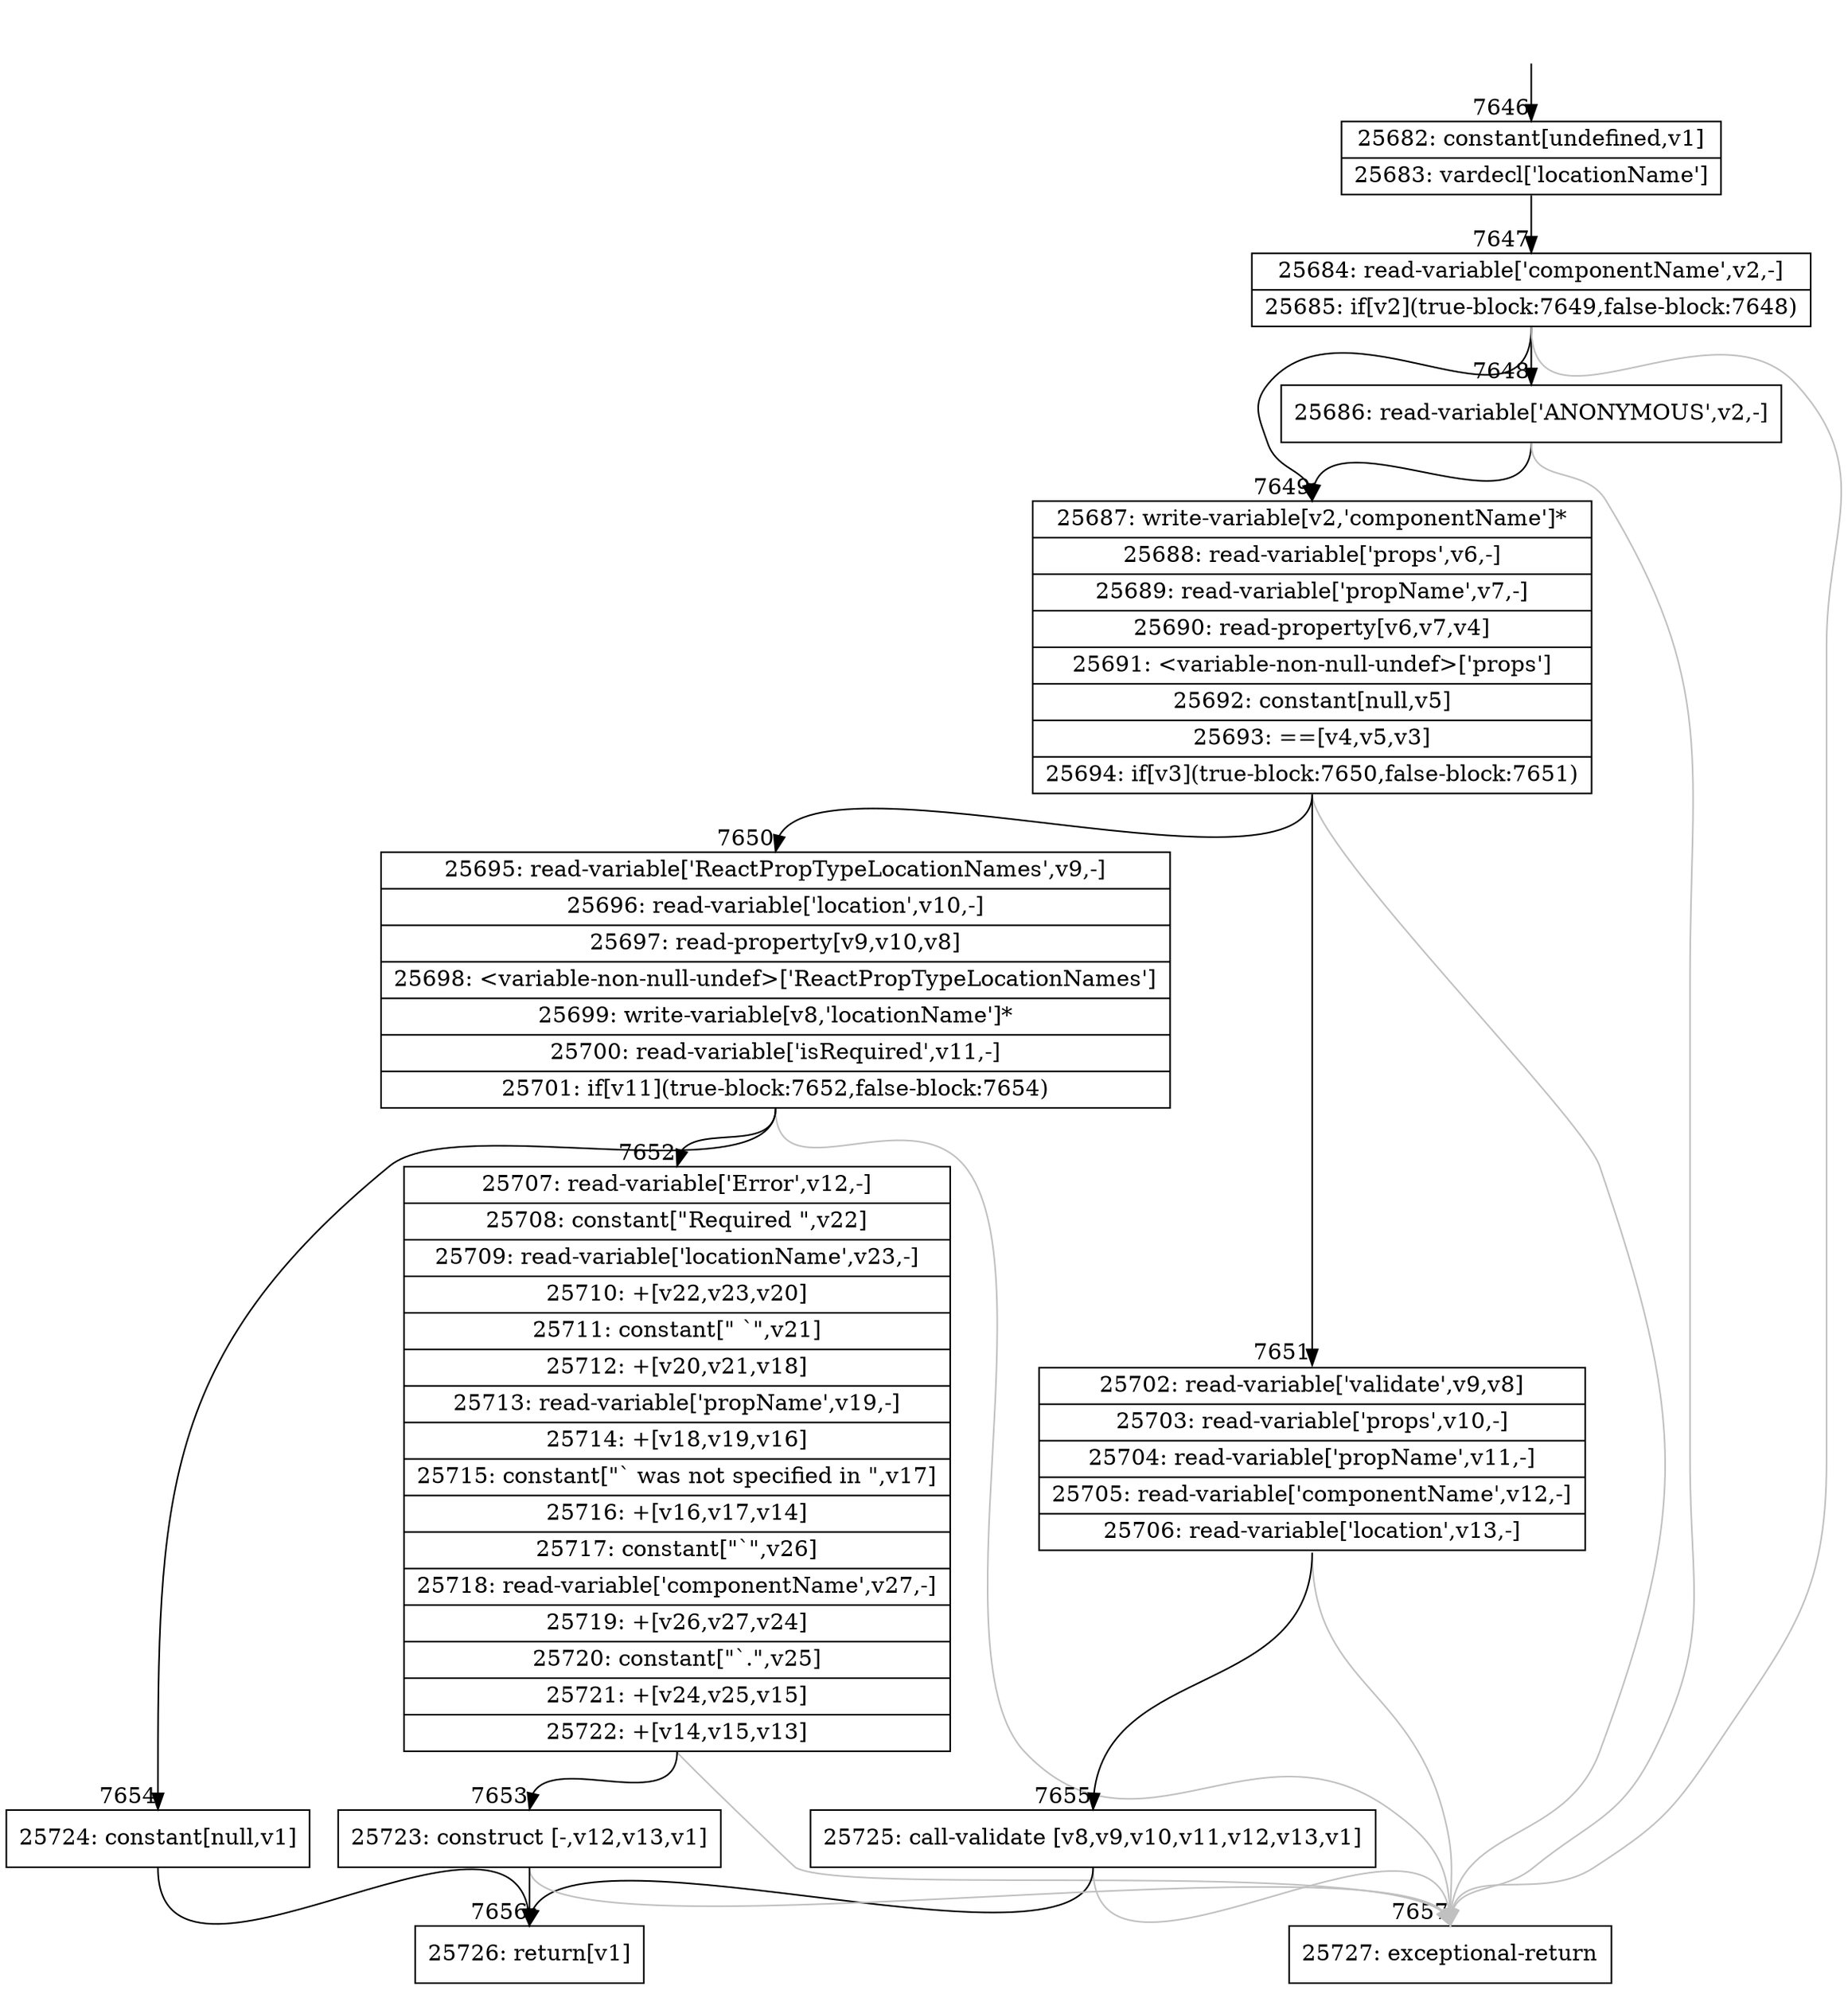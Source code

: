 digraph {
rankdir="TD"
BB_entry540[shape=none,label=""];
BB_entry540 -> BB7646 [tailport=s, headport=n, headlabel="    7646"]
BB7646 [shape=record label="{25682: constant[undefined,v1]|25683: vardecl['locationName']}" ] 
BB7646 -> BB7647 [tailport=s, headport=n, headlabel="      7647"]
BB7647 [shape=record label="{25684: read-variable['componentName',v2,-]|25685: if[v2](true-block:7649,false-block:7648)}" ] 
BB7647 -> BB7649 [tailport=s, headport=n, headlabel="      7649"]
BB7647 -> BB7648 [tailport=s, headport=n, headlabel="      7648"]
BB7647 -> BB7657 [tailport=s, headport=n, color=gray, headlabel="      7657"]
BB7648 [shape=record label="{25686: read-variable['ANONYMOUS',v2,-]}" ] 
BB7648 -> BB7649 [tailport=s, headport=n]
BB7648 -> BB7657 [tailport=s, headport=n, color=gray]
BB7649 [shape=record label="{25687: write-variable[v2,'componentName']*|25688: read-variable['props',v6,-]|25689: read-variable['propName',v7,-]|25690: read-property[v6,v7,v4]|25691: \<variable-non-null-undef\>['props']|25692: constant[null,v5]|25693: ==[v4,v5,v3]|25694: if[v3](true-block:7650,false-block:7651)}" ] 
BB7649 -> BB7650 [tailport=s, headport=n, headlabel="      7650"]
BB7649 -> BB7651 [tailport=s, headport=n, headlabel="      7651"]
BB7649 -> BB7657 [tailport=s, headport=n, color=gray]
BB7650 [shape=record label="{25695: read-variable['ReactPropTypeLocationNames',v9,-]|25696: read-variable['location',v10,-]|25697: read-property[v9,v10,v8]|25698: \<variable-non-null-undef\>['ReactPropTypeLocationNames']|25699: write-variable[v8,'locationName']*|25700: read-variable['isRequired',v11,-]|25701: if[v11](true-block:7652,false-block:7654)}" ] 
BB7650 -> BB7652 [tailport=s, headport=n, headlabel="      7652"]
BB7650 -> BB7654 [tailport=s, headport=n, headlabel="      7654"]
BB7650 -> BB7657 [tailport=s, headport=n, color=gray]
BB7651 [shape=record label="{25702: read-variable['validate',v9,v8]|25703: read-variable['props',v10,-]|25704: read-variable['propName',v11,-]|25705: read-variable['componentName',v12,-]|25706: read-variable['location',v13,-]}" ] 
BB7651 -> BB7655 [tailport=s, headport=n, headlabel="      7655"]
BB7651 -> BB7657 [tailport=s, headport=n, color=gray]
BB7652 [shape=record label="{25707: read-variable['Error',v12,-]|25708: constant[\"Required \",v22]|25709: read-variable['locationName',v23,-]|25710: +[v22,v23,v20]|25711: constant[\" `\",v21]|25712: +[v20,v21,v18]|25713: read-variable['propName',v19,-]|25714: +[v18,v19,v16]|25715: constant[\"` was not specified in \",v17]|25716: +[v16,v17,v14]|25717: constant[\"`\",v26]|25718: read-variable['componentName',v27,-]|25719: +[v26,v27,v24]|25720: constant[\"`.\",v25]|25721: +[v24,v25,v15]|25722: +[v14,v15,v13]}" ] 
BB7652 -> BB7653 [tailport=s, headport=n, headlabel="      7653"]
BB7652 -> BB7657 [tailport=s, headport=n, color=gray]
BB7653 [shape=record label="{25723: construct [-,v12,v13,v1]}" ] 
BB7653 -> BB7656 [tailport=s, headport=n, headlabel="      7656"]
BB7653 -> BB7657 [tailport=s, headport=n, color=gray]
BB7654 [shape=record label="{25724: constant[null,v1]}" ] 
BB7654 -> BB7656 [tailport=s, headport=n]
BB7655 [shape=record label="{25725: call-validate [v8,v9,v10,v11,v12,v13,v1]}" ] 
BB7655 -> BB7656 [tailport=s, headport=n]
BB7655 -> BB7657 [tailport=s, headport=n, color=gray]
BB7656 [shape=record label="{25726: return[v1]}" ] 
BB7657 [shape=record label="{25727: exceptional-return}" ] 
//#$~ 13613
}
